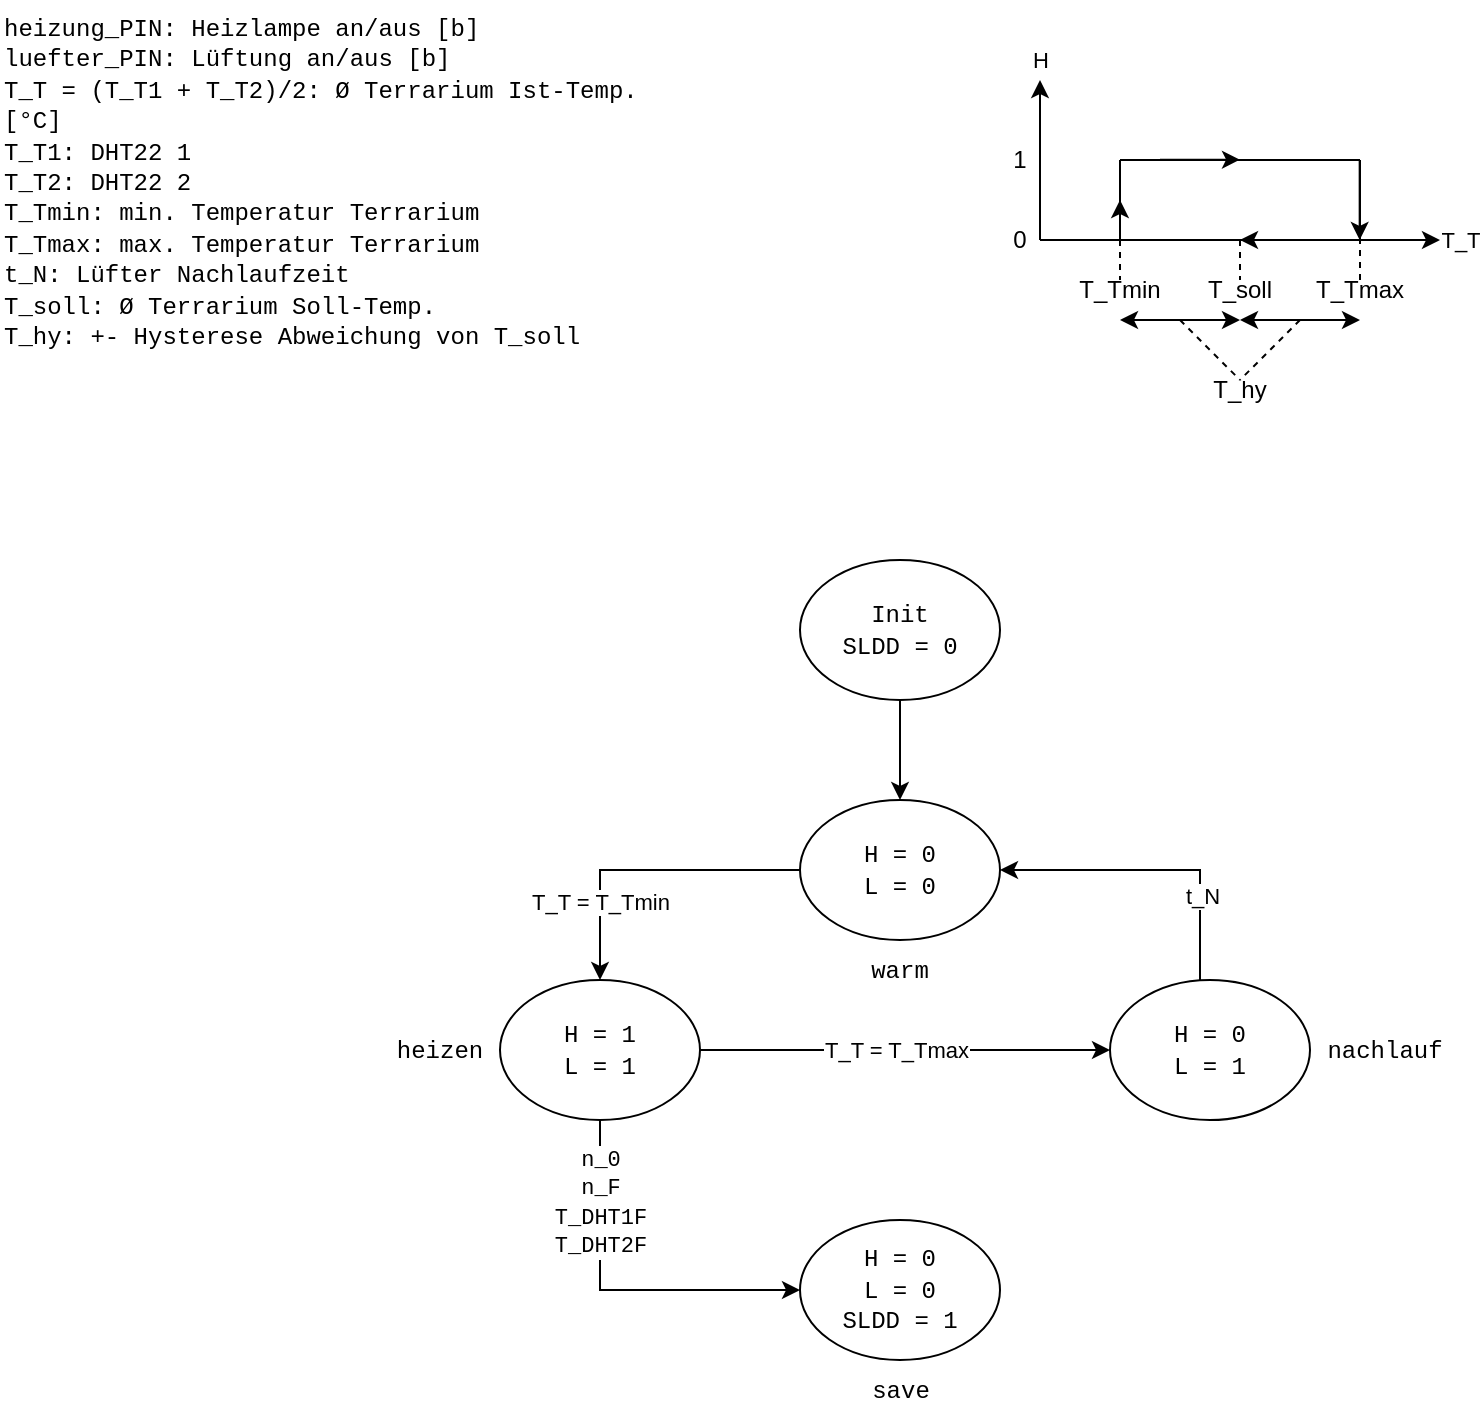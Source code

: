 <mxfile version="23.1.5" type="device" pages="2">
  <diagram name="SW" id="qQ0h7qRIeSpS_6ZMOZwv">
    <mxGraphModel dx="1015" dy="627" grid="1" gridSize="10" guides="1" tooltips="1" connect="1" arrows="1" fold="1" page="1" pageScale="1" pageWidth="827" pageHeight="1169" math="0" shadow="0">
      <root>
        <mxCell id="0" />
        <mxCell id="1" parent="0" />
        <mxCell id="PwPBlcHgElGz16M5GKF_-3" style="edgeStyle=orthogonalEdgeStyle;rounded=0;orthogonalLoop=1;jettySize=auto;html=1;entryX=0.5;entryY=0;entryDx=0;entryDy=0;" parent="1" source="PwPBlcHgElGz16M5GKF_-2" target="PwPBlcHgElGz16M5GKF_-1" edge="1">
          <mxGeometry relative="1" as="geometry" />
        </mxCell>
        <mxCell id="PwPBlcHgElGz16M5GKF_-2" value="&lt;font face=&quot;Courier New&quot;&gt;Init&lt;br&gt;SLDD = 0&lt;/font&gt;&lt;font face=&quot;Courier New&quot;&gt;&lt;br&gt;&lt;/font&gt;" style="ellipse;whiteSpace=wrap;html=1;" parent="1" vertex="1">
          <mxGeometry x="400" y="280" width="100" height="70" as="geometry" />
        </mxCell>
        <mxCell id="PwPBlcHgElGz16M5GKF_-5" value="&lt;font face=&quot;Courier New&quot;&gt;heizung_PIN: Heizlampe an/aus [b]&lt;br&gt;luefter_PIN: Lüftung&amp;nbsp;an/aus&amp;nbsp;[b]&lt;br&gt;T_T = (T_T1 + T_T2)/2:&amp;nbsp;Ø Terrarium Ist-Temp. [°C]&lt;br&gt;T_T1: DHT22 1&lt;br&gt;T_T2: DHT22 2&lt;br&gt;T_Tmin: min. Temperatur Terrarium&lt;br&gt;T_Tmax: max. Temperatur Terrarium&lt;br&gt;t_N: Lüfter Nachlaufzeit&lt;br&gt;T_soll:&amp;nbsp;Ø Terrarium Soll-Temp.&lt;br&gt;T_hy: +- Hysterese Abweichung von T_soll&lt;/font&gt;" style="text;html=1;align=left;verticalAlign=top;whiteSpace=wrap;rounded=0;" parent="1" vertex="1">
          <mxGeometry width="330" height="240" as="geometry" />
        </mxCell>
        <mxCell id="PwPBlcHgElGz16M5GKF_-13" value="" style="group" parent="1" vertex="1" connectable="0">
          <mxGeometry x="385" y="400" width="130" height="100" as="geometry" />
        </mxCell>
        <mxCell id="PwPBlcHgElGz16M5GKF_-1" value="&lt;font face=&quot;Courier New&quot;&gt;H = 0&lt;br&gt;L = 0&lt;/font&gt;" style="ellipse;whiteSpace=wrap;html=1;" parent="PwPBlcHgElGz16M5GKF_-13" vertex="1">
          <mxGeometry x="15" width="100" height="70" as="geometry" />
        </mxCell>
        <mxCell id="PwPBlcHgElGz16M5GKF_-4" value="&lt;font face=&quot;Courier New&quot;&gt;warm&lt;/font&gt;" style="text;html=1;align=center;verticalAlign=middle;whiteSpace=wrap;rounded=0;" parent="PwPBlcHgElGz16M5GKF_-13" vertex="1">
          <mxGeometry y="70" width="130" height="30" as="geometry" />
        </mxCell>
        <mxCell id="PwPBlcHgElGz16M5GKF_-21" style="edgeStyle=orthogonalEdgeStyle;rounded=0;orthogonalLoop=1;jettySize=auto;html=1;entryX=0;entryY=0.5;entryDx=0;entryDy=0;" parent="1" source="PwPBlcHgElGz16M5GKF_-7" target="PwPBlcHgElGz16M5GKF_-15" edge="1">
          <mxGeometry relative="1" as="geometry" />
        </mxCell>
        <mxCell id="PwPBlcHgElGz16M5GKF_-34" value="T_T = T_Tmax" style="edgeLabel;html=1;align=center;verticalAlign=middle;resizable=0;points=[];" parent="PwPBlcHgElGz16M5GKF_-21" vertex="1" connectable="0">
          <mxGeometry x="-0.045" relative="1" as="geometry">
            <mxPoint as="offset" />
          </mxGeometry>
        </mxCell>
        <mxCell id="PwPBlcHgElGz16M5GKF_-22" style="edgeStyle=orthogonalEdgeStyle;rounded=0;orthogonalLoop=1;jettySize=auto;html=1;" parent="1" source="PwPBlcHgElGz16M5GKF_-1" target="PwPBlcHgElGz16M5GKF_-7" edge="1">
          <mxGeometry relative="1" as="geometry" />
        </mxCell>
        <mxCell id="PwPBlcHgElGz16M5GKF_-23" value="T_T = T_Tmin" style="edgeLabel;html=1;align=center;verticalAlign=middle;resizable=0;points=[];" parent="PwPBlcHgElGz16M5GKF_-22" vertex="1" connectable="0">
          <mxGeometry x="0.494" relative="1" as="geometry">
            <mxPoint as="offset" />
          </mxGeometry>
        </mxCell>
        <mxCell id="PwPBlcHgElGz16M5GKF_-25" style="edgeStyle=orthogonalEdgeStyle;rounded=0;orthogonalLoop=1;jettySize=auto;html=1;entryX=1;entryY=0.5;entryDx=0;entryDy=0;" parent="1" source="PwPBlcHgElGz16M5GKF_-15" target="PwPBlcHgElGz16M5GKF_-1" edge="1">
          <mxGeometry relative="1" as="geometry">
            <Array as="points">
              <mxPoint x="600" y="435" />
            </Array>
          </mxGeometry>
        </mxCell>
        <mxCell id="PwPBlcHgElGz16M5GKF_-29" value="t_N" style="edgeLabel;html=1;align=center;verticalAlign=middle;resizable=0;points=[];" parent="PwPBlcHgElGz16M5GKF_-25" vertex="1" connectable="0">
          <mxGeometry x="-0.46" y="-1" relative="1" as="geometry">
            <mxPoint as="offset" />
          </mxGeometry>
        </mxCell>
        <mxCell id="PwPBlcHgElGz16M5GKF_-33" style="edgeStyle=orthogonalEdgeStyle;rounded=0;orthogonalLoop=1;jettySize=auto;html=1;entryX=0;entryY=0.5;entryDx=0;entryDy=0;" parent="1" source="PwPBlcHgElGz16M5GKF_-7" target="PwPBlcHgElGz16M5GKF_-31" edge="1">
          <mxGeometry relative="1" as="geometry">
            <Array as="points">
              <mxPoint x="300" y="645" />
            </Array>
          </mxGeometry>
        </mxCell>
        <mxCell id="PwPBlcHgElGz16M5GKF_-35" value="&lt;font face=&quot;Courier New&quot;&gt;n_0 &lt;br&gt;n_F&lt;br&gt;T_DHT1F&lt;br&gt;T_DHT2F&lt;/font&gt;" style="edgeLabel;html=1;align=center;verticalAlign=middle;resizable=0;points=[];" parent="PwPBlcHgElGz16M5GKF_-33" vertex="1" connectable="0">
          <mxGeometry x="-0.689" y="-1" relative="1" as="geometry">
            <mxPoint x="1" y="12" as="offset" />
          </mxGeometry>
        </mxCell>
        <mxCell id="PwPBlcHgElGz16M5GKF_-7" value="&lt;font face=&quot;Courier New&quot;&gt;H = 1&lt;br&gt;L = 1&lt;/font&gt;" style="ellipse;whiteSpace=wrap;html=1;" parent="1" vertex="1">
          <mxGeometry x="250" y="490" width="100" height="70" as="geometry" />
        </mxCell>
        <mxCell id="PwPBlcHgElGz16M5GKF_-8" value="&lt;font face=&quot;Courier New&quot;&gt;heizen&lt;/font&gt;" style="text;html=1;align=center;verticalAlign=middle;whiteSpace=wrap;rounded=0;" parent="1" vertex="1">
          <mxGeometry x="190" y="510" width="60" height="30" as="geometry" />
        </mxCell>
        <mxCell id="PwPBlcHgElGz16M5GKF_-15" value="&lt;font face=&quot;Courier New&quot;&gt;H = 0&lt;br&gt;L = 1&lt;/font&gt;" style="ellipse;whiteSpace=wrap;html=1;" parent="1" vertex="1">
          <mxGeometry x="555" y="490" width="100" height="70" as="geometry" />
        </mxCell>
        <mxCell id="PwPBlcHgElGz16M5GKF_-16" value="&lt;font face=&quot;Courier New&quot;&gt;nachlauf&lt;/font&gt;" style="text;html=1;align=center;verticalAlign=middle;whiteSpace=wrap;rounded=0;" parent="1" vertex="1">
          <mxGeometry x="655" y="510" width="75" height="30" as="geometry" />
        </mxCell>
        <mxCell id="PwPBlcHgElGz16M5GKF_-36" value="" style="endArrow=classic;html=1;rounded=0;" parent="1" edge="1">
          <mxGeometry width="50" height="50" relative="1" as="geometry">
            <mxPoint x="520" y="120" as="sourcePoint" />
            <mxPoint x="520" y="40" as="targetPoint" />
          </mxGeometry>
        </mxCell>
        <mxCell id="PwPBlcHgElGz16M5GKF_-38" value="H" style="edgeLabel;html=1;align=center;verticalAlign=middle;resizable=0;points=[];" parent="PwPBlcHgElGz16M5GKF_-36" vertex="1" connectable="0">
          <mxGeometry x="0.702" y="-1" relative="1" as="geometry">
            <mxPoint x="-1" y="-22" as="offset" />
          </mxGeometry>
        </mxCell>
        <mxCell id="PwPBlcHgElGz16M5GKF_-37" value="" style="endArrow=classic;html=1;rounded=0;" parent="1" edge="1">
          <mxGeometry width="50" height="50" relative="1" as="geometry">
            <mxPoint x="520" y="120" as="sourcePoint" />
            <mxPoint x="720" y="120" as="targetPoint" />
          </mxGeometry>
        </mxCell>
        <mxCell id="PwPBlcHgElGz16M5GKF_-39" value="T_T" style="edgeLabel;html=1;align=center;verticalAlign=middle;resizable=0;points=[];" parent="PwPBlcHgElGz16M5GKF_-37" vertex="1" connectable="0">
          <mxGeometry x="0.857" relative="1" as="geometry">
            <mxPoint x="24" as="offset" />
          </mxGeometry>
        </mxCell>
        <mxCell id="PwPBlcHgElGz16M5GKF_-40" value="" style="endArrow=none;html=1;rounded=0;" parent="1" edge="1">
          <mxGeometry width="50" height="50" relative="1" as="geometry">
            <mxPoint x="560" y="120" as="sourcePoint" />
            <mxPoint x="560" y="80" as="targetPoint" />
          </mxGeometry>
        </mxCell>
        <mxCell id="PwPBlcHgElGz16M5GKF_-41" value="" style="endArrow=none;html=1;rounded=0;" parent="1" edge="1">
          <mxGeometry width="50" height="50" relative="1" as="geometry">
            <mxPoint x="560" y="80" as="sourcePoint" />
            <mxPoint x="680" y="80" as="targetPoint" />
          </mxGeometry>
        </mxCell>
        <mxCell id="PwPBlcHgElGz16M5GKF_-42" value="" style="endArrow=none;html=1;rounded=0;" parent="1" edge="1">
          <mxGeometry width="50" height="50" relative="1" as="geometry">
            <mxPoint x="680" y="80" as="sourcePoint" />
            <mxPoint x="680" y="120" as="targetPoint" />
          </mxGeometry>
        </mxCell>
        <mxCell id="PwPBlcHgElGz16M5GKF_-44" value="" style="endArrow=classic;html=1;rounded=0;" parent="1" edge="1">
          <mxGeometry width="50" height="50" relative="1" as="geometry">
            <mxPoint x="560" y="120" as="sourcePoint" />
            <mxPoint x="560" y="100" as="targetPoint" />
          </mxGeometry>
        </mxCell>
        <mxCell id="PwPBlcHgElGz16M5GKF_-45" value="" style="endArrow=classic;html=1;rounded=0;" parent="1" edge="1">
          <mxGeometry width="50" height="50" relative="1" as="geometry">
            <mxPoint x="679.83" y="80" as="sourcePoint" />
            <mxPoint x="679.83" y="120" as="targetPoint" />
            <Array as="points">
              <mxPoint x="679.83" y="100" />
            </Array>
          </mxGeometry>
        </mxCell>
        <mxCell id="PwPBlcHgElGz16M5GKF_-46" value="0" style="text;html=1;align=center;verticalAlign=middle;whiteSpace=wrap;rounded=0;" parent="1" vertex="1">
          <mxGeometry x="500" y="110" width="20" height="20" as="geometry" />
        </mxCell>
        <mxCell id="PwPBlcHgElGz16M5GKF_-47" value="T_Tmax" style="text;html=1;align=center;verticalAlign=middle;whiteSpace=wrap;rounded=0;" parent="1" vertex="1">
          <mxGeometry x="650" y="140" width="60" height="10" as="geometry" />
        </mxCell>
        <mxCell id="PwPBlcHgElGz16M5GKF_-48" value="T_Tmin" style="text;html=1;align=center;verticalAlign=middle;whiteSpace=wrap;rounded=0;" parent="1" vertex="1">
          <mxGeometry x="530" y="140" width="60" height="10" as="geometry" />
        </mxCell>
        <mxCell id="PwPBlcHgElGz16M5GKF_-49" value="1" style="text;html=1;align=center;verticalAlign=middle;whiteSpace=wrap;rounded=0;" parent="1" vertex="1">
          <mxGeometry x="500" y="70" width="20" height="20" as="geometry" />
        </mxCell>
        <mxCell id="PwPBlcHgElGz16M5GKF_-52" value="" style="endArrow=classic;html=1;rounded=0;" parent="1" edge="1">
          <mxGeometry width="50" height="50" relative="1" as="geometry">
            <mxPoint x="660" y="120" as="sourcePoint" />
            <mxPoint x="620" y="120" as="targetPoint" />
          </mxGeometry>
        </mxCell>
        <mxCell id="PwPBlcHgElGz16M5GKF_-53" value="" style="endArrow=classic;html=1;rounded=0;" parent="1" edge="1">
          <mxGeometry width="50" height="50" relative="1" as="geometry">
            <mxPoint x="580" y="79.83" as="sourcePoint" />
            <mxPoint x="620" y="79.83" as="targetPoint" />
          </mxGeometry>
        </mxCell>
        <mxCell id="PwPBlcHgElGz16M5GKF_-54" value="T_soll" style="text;html=1;align=center;verticalAlign=middle;whiteSpace=wrap;rounded=0;" parent="1" vertex="1">
          <mxGeometry x="590" y="140" width="60" height="10" as="geometry" />
        </mxCell>
        <mxCell id="PwPBlcHgElGz16M5GKF_-56" value="" style="endArrow=none;dashed=1;html=1;rounded=0;entryX=0.5;entryY=0;entryDx=0;entryDy=0;" parent="1" target="PwPBlcHgElGz16M5GKF_-48" edge="1">
          <mxGeometry width="50" height="50" relative="1" as="geometry">
            <mxPoint x="560" y="120" as="sourcePoint" />
            <mxPoint x="640" y="70" as="targetPoint" />
          </mxGeometry>
        </mxCell>
        <mxCell id="PwPBlcHgElGz16M5GKF_-57" value="" style="endArrow=none;dashed=1;html=1;rounded=0;exitX=0.5;exitY=0;exitDx=0;exitDy=0;" parent="1" source="PwPBlcHgElGz16M5GKF_-47" edge="1">
          <mxGeometry width="50" height="50" relative="1" as="geometry">
            <mxPoint x="630" y="120" as="sourcePoint" />
            <mxPoint x="680" y="120" as="targetPoint" />
          </mxGeometry>
        </mxCell>
        <mxCell id="PwPBlcHgElGz16M5GKF_-58" value="" style="endArrow=none;dashed=1;html=1;rounded=0;entryX=0.5;entryY=0;entryDx=0;entryDy=0;" parent="1" target="PwPBlcHgElGz16M5GKF_-54" edge="1">
          <mxGeometry width="50" height="50" relative="1" as="geometry">
            <mxPoint x="620" y="120" as="sourcePoint" />
            <mxPoint x="640" y="70" as="targetPoint" />
          </mxGeometry>
        </mxCell>
        <mxCell id="PwPBlcHgElGz16M5GKF_-59" value="" style="endArrow=classic;startArrow=classic;html=1;rounded=0;" parent="1" edge="1">
          <mxGeometry width="50" height="50" relative="1" as="geometry">
            <mxPoint x="560" y="160" as="sourcePoint" />
            <mxPoint x="620" y="160" as="targetPoint" />
          </mxGeometry>
        </mxCell>
        <mxCell id="PwPBlcHgElGz16M5GKF_-60" value="" style="endArrow=classic;startArrow=classic;html=1;rounded=0;" parent="1" edge="1">
          <mxGeometry width="50" height="50" relative="1" as="geometry">
            <mxPoint x="620" y="160" as="sourcePoint" />
            <mxPoint x="680" y="160" as="targetPoint" />
          </mxGeometry>
        </mxCell>
        <mxCell id="PwPBlcHgElGz16M5GKF_-61" value="T_hy" style="text;html=1;align=center;verticalAlign=middle;whiteSpace=wrap;rounded=0;" parent="1" vertex="1">
          <mxGeometry x="590" y="190" width="60" height="10" as="geometry" />
        </mxCell>
        <mxCell id="PwPBlcHgElGz16M5GKF_-63" value="" style="endArrow=none;dashed=1;html=1;rounded=0;entryX=0.5;entryY=0;entryDx=0;entryDy=0;" parent="1" target="PwPBlcHgElGz16M5GKF_-61" edge="1">
          <mxGeometry width="50" height="50" relative="1" as="geometry">
            <mxPoint x="590" y="160" as="sourcePoint" />
            <mxPoint x="620" y="150" as="targetPoint" />
          </mxGeometry>
        </mxCell>
        <mxCell id="PwPBlcHgElGz16M5GKF_-64" value="" style="endArrow=none;dashed=1;html=1;rounded=0;entryX=0.5;entryY=0;entryDx=0;entryDy=0;" parent="1" target="PwPBlcHgElGz16M5GKF_-61" edge="1">
          <mxGeometry width="50" height="50" relative="1" as="geometry">
            <mxPoint x="650" y="160" as="sourcePoint" />
            <mxPoint x="630" y="190" as="targetPoint" />
          </mxGeometry>
        </mxCell>
        <mxCell id="PwPBlcHgElGz16M5GKF_-66" value="" style="group" parent="1" vertex="1" connectable="0">
          <mxGeometry x="400" y="610" width="100" height="100" as="geometry" />
        </mxCell>
        <mxCell id="PwPBlcHgElGz16M5GKF_-31" value="&lt;font face=&quot;Courier New&quot;&gt;H = 0&lt;br&gt;L = 0&lt;br&gt;SLDD = 1&lt;br&gt;&lt;/font&gt;" style="ellipse;whiteSpace=wrap;html=1;" parent="PwPBlcHgElGz16M5GKF_-66" vertex="1">
          <mxGeometry width="100" height="70" as="geometry" />
        </mxCell>
        <mxCell id="PwPBlcHgElGz16M5GKF_-32" value="&lt;font face=&quot;Courier New&quot;&gt;save&lt;/font&gt;" style="text;html=1;align=center;verticalAlign=middle;whiteSpace=wrap;rounded=0;" parent="PwPBlcHgElGz16M5GKF_-66" vertex="1">
          <mxGeometry x="27.5" y="70" width="45" height="30" as="geometry" />
        </mxCell>
      </root>
    </mxGraphModel>
  </diagram>
  <diagram id="r1v8HVKISo4vJ2GbiJqr" name="HW">
    <mxGraphModel dx="1892" dy="751" grid="1" gridSize="10" guides="1" tooltips="1" connect="1" arrows="1" fold="1" page="1" pageScale="1" pageWidth="827" pageHeight="1169" math="0" shadow="0">
      <root>
        <mxCell id="0" />
        <mxCell id="1" parent="0" />
        <mxCell id="1H8dUID3gtqFZ6A-QdOE-1" value="" style="rounded=0;whiteSpace=wrap;html=1;rotation=90;" vertex="1" parent="1">
          <mxGeometry x="512" y="125" width="40" height="20" as="geometry" />
        </mxCell>
        <mxCell id="1H8dUID3gtqFZ6A-QdOE-2" value="&lt;font face=&quot;Courier New&quot;&gt;R_L1 = 10 kOhm&lt;/font&gt;" style="text;html=1;align=left;verticalAlign=middle;whiteSpace=wrap;rounded=0;" vertex="1" parent="1">
          <mxGeometry x="542" y="120" width="108" height="30" as="geometry" />
        </mxCell>
        <mxCell id="M_YgKb-dHXjge2CP-YI5-1" value="" style="rounded=0;whiteSpace=wrap;html=1;rotation=-180;" vertex="1" parent="1">
          <mxGeometry x="425" y="190" width="40" height="20" as="geometry" />
        </mxCell>
        <mxCell id="M_YgKb-dHXjge2CP-YI5-2" value="&lt;font face=&quot;Courier New&quot;&gt;R_B1 = 4,7 kOhm&lt;/font&gt;" style="text;html=1;align=left;verticalAlign=middle;whiteSpace=wrap;rounded=0;" vertex="1" parent="1">
          <mxGeometry x="390" y="170" width="120" height="20" as="geometry" />
        </mxCell>
        <mxCell id="M_YgKb-dHXjge2CP-YI5-3" value="" style="verticalLabelPosition=bottom;shadow=0;dashed=0;align=center;html=1;verticalAlign=top;shape=mxgraph.electrical.transistors.npn_transistor_1;" vertex="1" parent="1">
          <mxGeometry x="505" y="180" width="40" height="40" as="geometry" />
        </mxCell>
        <mxCell id="M_YgKb-dHXjge2CP-YI5-4" style="edgeStyle=orthogonalEdgeStyle;rounded=0;orthogonalLoop=1;jettySize=auto;html=1;entryX=0;entryY=0.5;entryDx=0;entryDy=0;entryPerimeter=0;endArrow=none;endFill=0;" edge="1" parent="1" source="M_YgKb-dHXjge2CP-YI5-1" target="M_YgKb-dHXjge2CP-YI5-3">
          <mxGeometry relative="1" as="geometry" />
        </mxCell>
        <mxCell id="M_YgKb-dHXjge2CP-YI5-5" style="edgeStyle=orthogonalEdgeStyle;rounded=0;orthogonalLoop=1;jettySize=auto;html=1;entryX=0.7;entryY=0;entryDx=0;entryDy=0;entryPerimeter=0;endArrow=none;endFill=0;" edge="1" parent="1" source="1H8dUID3gtqFZ6A-QdOE-1" target="M_YgKb-dHXjge2CP-YI5-3">
          <mxGeometry relative="1" as="geometry" />
        </mxCell>
        <mxCell id="M_YgKb-dHXjge2CP-YI5-6" value="" style="pointerEvents=1;verticalLabelPosition=bottom;shadow=0;dashed=0;align=center;html=1;verticalAlign=top;shape=mxgraph.electrical.signal_sources.signal_ground;" vertex="1" parent="1">
          <mxGeometry x="517" y="240" width="30" height="30" as="geometry" />
        </mxCell>
        <mxCell id="M_YgKb-dHXjge2CP-YI5-7" style="edgeStyle=orthogonalEdgeStyle;rounded=0;orthogonalLoop=1;jettySize=auto;html=1;exitX=0.7;exitY=1;exitDx=0;exitDy=0;exitPerimeter=0;entryX=0.5;entryY=0;entryDx=0;entryDy=0;entryPerimeter=0;endArrow=none;endFill=0;" edge="1" parent="1" source="M_YgKb-dHXjge2CP-YI5-3" target="M_YgKb-dHXjge2CP-YI5-6">
          <mxGeometry relative="1" as="geometry" />
        </mxCell>
        <mxCell id="M_YgKb-dHXjge2CP-YI5-10" style="edgeStyle=orthogonalEdgeStyle;rounded=0;orthogonalLoop=1;jettySize=auto;html=1;exitX=0;exitY=0.5;exitDx=0;exitDy=0;endArrow=oval;endFill=1;entryX=0.7;entryY=0;entryDx=0;entryDy=0;entryPerimeter=0;" edge="1" parent="1">
          <mxGeometry relative="1" as="geometry">
            <mxPoint x="532.273" y="170" as="targetPoint" />
            <mxPoint x="599" y="170" as="sourcePoint" />
            <Array as="points">
              <mxPoint x="585" y="170" />
              <mxPoint x="585" y="170" />
            </Array>
          </mxGeometry>
        </mxCell>
        <mxCell id="M_YgKb-dHXjge2CP-YI5-9" value="R1" style="whiteSpace=wrap;html=1;aspect=fixed;fontFamily=Courier New;" vertex="1" parent="1">
          <mxGeometry x="599" y="150" width="45" height="45" as="geometry" />
        </mxCell>
        <mxCell id="M_YgKb-dHXjge2CP-YI5-44" value="" style="rounded=0;whiteSpace=wrap;html=1;rotation=90;" vertex="1" parent="1">
          <mxGeometry x="512" y="295" width="40" height="20" as="geometry" />
        </mxCell>
        <mxCell id="M_YgKb-dHXjge2CP-YI5-45" value="&lt;font face=&quot;Courier New&quot;&gt;R_L2 = 10 kOhm&lt;/font&gt;" style="text;html=1;align=left;verticalAlign=middle;whiteSpace=wrap;rounded=0;" vertex="1" parent="1">
          <mxGeometry x="542" y="290" width="108" height="30" as="geometry" />
        </mxCell>
        <mxCell id="M_YgKb-dHXjge2CP-YI5-46" value="" style="rounded=0;whiteSpace=wrap;html=1;rotation=-180;" vertex="1" parent="1">
          <mxGeometry x="425" y="360" width="40" height="20" as="geometry" />
        </mxCell>
        <mxCell id="M_YgKb-dHXjge2CP-YI5-47" value="&lt;font face=&quot;Courier New&quot;&gt;R_B2 = 4,7 kOhm&lt;/font&gt;" style="text;html=1;align=left;verticalAlign=middle;whiteSpace=wrap;rounded=0;" vertex="1" parent="1">
          <mxGeometry x="390" y="340" width="120" height="20" as="geometry" />
        </mxCell>
        <mxCell id="M_YgKb-dHXjge2CP-YI5-48" value="" style="verticalLabelPosition=bottom;shadow=0;dashed=0;align=center;html=1;verticalAlign=top;shape=mxgraph.electrical.transistors.npn_transistor_1;" vertex="1" parent="1">
          <mxGeometry x="505" y="350" width="40" height="40" as="geometry" />
        </mxCell>
        <mxCell id="M_YgKb-dHXjge2CP-YI5-49" style="edgeStyle=orthogonalEdgeStyle;rounded=0;orthogonalLoop=1;jettySize=auto;html=1;entryX=0;entryY=0.5;entryDx=0;entryDy=0;entryPerimeter=0;endArrow=none;endFill=0;" edge="1" parent="1" source="M_YgKb-dHXjge2CP-YI5-46" target="M_YgKb-dHXjge2CP-YI5-48">
          <mxGeometry relative="1" as="geometry" />
        </mxCell>
        <mxCell id="M_YgKb-dHXjge2CP-YI5-50" style="edgeStyle=orthogonalEdgeStyle;rounded=0;orthogonalLoop=1;jettySize=auto;html=1;entryX=0.7;entryY=0;entryDx=0;entryDy=0;entryPerimeter=0;endArrow=none;endFill=0;" edge="1" parent="1" source="M_YgKb-dHXjge2CP-YI5-44" target="M_YgKb-dHXjge2CP-YI5-48">
          <mxGeometry relative="1" as="geometry" />
        </mxCell>
        <mxCell id="M_YgKb-dHXjge2CP-YI5-51" value="" style="pointerEvents=1;verticalLabelPosition=bottom;shadow=0;dashed=0;align=center;html=1;verticalAlign=top;shape=mxgraph.electrical.signal_sources.signal_ground;" vertex="1" parent="1">
          <mxGeometry x="517" y="410" width="30" height="30" as="geometry" />
        </mxCell>
        <mxCell id="M_YgKb-dHXjge2CP-YI5-52" style="edgeStyle=orthogonalEdgeStyle;rounded=0;orthogonalLoop=1;jettySize=auto;html=1;exitX=0.7;exitY=1;exitDx=0;exitDy=0;exitPerimeter=0;entryX=0.5;entryY=0;entryDx=0;entryDy=0;entryPerimeter=0;endArrow=none;endFill=0;" edge="1" parent="1" source="M_YgKb-dHXjge2CP-YI5-48" target="M_YgKb-dHXjge2CP-YI5-51">
          <mxGeometry relative="1" as="geometry" />
        </mxCell>
        <mxCell id="M_YgKb-dHXjge2CP-YI5-53" style="edgeStyle=orthogonalEdgeStyle;rounded=0;orthogonalLoop=1;jettySize=auto;html=1;exitX=0;exitY=0.5;exitDx=0;exitDy=0;endArrow=oval;endFill=1;entryX=0.7;entryY=0;entryDx=0;entryDy=0;entryPerimeter=0;" edge="1" parent="1">
          <mxGeometry relative="1" as="geometry">
            <mxPoint x="532.273" y="340" as="targetPoint" />
            <mxPoint x="599" y="340" as="sourcePoint" />
            <Array as="points">
              <mxPoint x="585" y="340" />
              <mxPoint x="585" y="340" />
            </Array>
          </mxGeometry>
        </mxCell>
        <mxCell id="M_YgKb-dHXjge2CP-YI5-54" value="R2" style="whiteSpace=wrap;html=1;aspect=fixed;fontFamily=Courier New;" vertex="1" parent="1">
          <mxGeometry x="599" y="320" width="45" height="45" as="geometry" />
        </mxCell>
        <mxCell id="M_YgKb-dHXjge2CP-YI5-55" value="" style="rounded=0;whiteSpace=wrap;html=1;rotation=90;" vertex="1" parent="1">
          <mxGeometry x="512" y="465" width="40" height="20" as="geometry" />
        </mxCell>
        <mxCell id="M_YgKb-dHXjge2CP-YI5-56" value="&lt;font face=&quot;Courier New&quot;&gt;R_L3 = 10 kOhm&lt;/font&gt;" style="text;html=1;align=left;verticalAlign=middle;whiteSpace=wrap;rounded=0;" vertex="1" parent="1">
          <mxGeometry x="542" y="460" width="108" height="30" as="geometry" />
        </mxCell>
        <mxCell id="M_YgKb-dHXjge2CP-YI5-57" value="" style="rounded=0;whiteSpace=wrap;html=1;rotation=-180;" vertex="1" parent="1">
          <mxGeometry x="425" y="530" width="40" height="20" as="geometry" />
        </mxCell>
        <mxCell id="M_YgKb-dHXjge2CP-YI5-58" value="&lt;font face=&quot;Courier New&quot;&gt;R_B3 = 4,7 kOhm&lt;/font&gt;" style="text;html=1;align=left;verticalAlign=middle;whiteSpace=wrap;rounded=0;" vertex="1" parent="1">
          <mxGeometry x="390" y="510" width="120" height="20" as="geometry" />
        </mxCell>
        <mxCell id="M_YgKb-dHXjge2CP-YI5-59" value="" style="verticalLabelPosition=bottom;shadow=0;dashed=0;align=center;html=1;verticalAlign=top;shape=mxgraph.electrical.transistors.npn_transistor_1;" vertex="1" parent="1">
          <mxGeometry x="505" y="520" width="40" height="40" as="geometry" />
        </mxCell>
        <mxCell id="M_YgKb-dHXjge2CP-YI5-60" style="edgeStyle=orthogonalEdgeStyle;rounded=0;orthogonalLoop=1;jettySize=auto;html=1;entryX=0;entryY=0.5;entryDx=0;entryDy=0;entryPerimeter=0;endArrow=none;endFill=0;" edge="1" parent="1" source="M_YgKb-dHXjge2CP-YI5-57" target="M_YgKb-dHXjge2CP-YI5-59">
          <mxGeometry relative="1" as="geometry" />
        </mxCell>
        <mxCell id="M_YgKb-dHXjge2CP-YI5-61" style="edgeStyle=orthogonalEdgeStyle;rounded=0;orthogonalLoop=1;jettySize=auto;html=1;entryX=0.7;entryY=0;entryDx=0;entryDy=0;entryPerimeter=0;endArrow=none;endFill=0;" edge="1" parent="1" source="M_YgKb-dHXjge2CP-YI5-55" target="M_YgKb-dHXjge2CP-YI5-59">
          <mxGeometry relative="1" as="geometry" />
        </mxCell>
        <mxCell id="M_YgKb-dHXjge2CP-YI5-62" value="" style="pointerEvents=1;verticalLabelPosition=bottom;shadow=0;dashed=0;align=center;html=1;verticalAlign=top;shape=mxgraph.electrical.signal_sources.signal_ground;" vertex="1" parent="1">
          <mxGeometry x="517" y="580" width="30" height="30" as="geometry" />
        </mxCell>
        <mxCell id="M_YgKb-dHXjge2CP-YI5-63" style="edgeStyle=orthogonalEdgeStyle;rounded=0;orthogonalLoop=1;jettySize=auto;html=1;exitX=0.7;exitY=1;exitDx=0;exitDy=0;exitPerimeter=0;entryX=0.5;entryY=0;entryDx=0;entryDy=0;entryPerimeter=0;endArrow=none;endFill=0;" edge="1" parent="1" source="M_YgKb-dHXjge2CP-YI5-59" target="M_YgKb-dHXjge2CP-YI5-62">
          <mxGeometry relative="1" as="geometry" />
        </mxCell>
        <mxCell id="M_YgKb-dHXjge2CP-YI5-64" style="edgeStyle=orthogonalEdgeStyle;rounded=0;orthogonalLoop=1;jettySize=auto;html=1;exitX=0;exitY=0.5;exitDx=0;exitDy=0;endArrow=oval;endFill=1;entryX=0.7;entryY=0;entryDx=0;entryDy=0;entryPerimeter=0;" edge="1" parent="1">
          <mxGeometry relative="1" as="geometry">
            <mxPoint x="532.273" y="510" as="targetPoint" />
            <mxPoint x="599" y="510" as="sourcePoint" />
            <Array as="points">
              <mxPoint x="585" y="510" />
              <mxPoint x="585" y="510" />
            </Array>
          </mxGeometry>
        </mxCell>
        <mxCell id="M_YgKb-dHXjge2CP-YI5-65" value="R3" style="whiteSpace=wrap;html=1;aspect=fixed;fontFamily=Courier New;" vertex="1" parent="1">
          <mxGeometry x="599" y="490" width="45" height="45" as="geometry" />
        </mxCell>
        <mxCell id="M_YgKb-dHXjge2CP-YI5-66" value="" style="rounded=0;whiteSpace=wrap;html=1;rotation=90;" vertex="1" parent="1">
          <mxGeometry x="512" y="635" width="40" height="20" as="geometry" />
        </mxCell>
        <mxCell id="M_YgKb-dHXjge2CP-YI5-67" value="&lt;font face=&quot;Courier New&quot;&gt;R_L4 = 10 kOhm&lt;/font&gt;" style="text;html=1;align=left;verticalAlign=middle;whiteSpace=wrap;rounded=0;" vertex="1" parent="1">
          <mxGeometry x="542" y="630" width="108" height="30" as="geometry" />
        </mxCell>
        <mxCell id="M_YgKb-dHXjge2CP-YI5-68" value="" style="rounded=0;whiteSpace=wrap;html=1;rotation=-180;" vertex="1" parent="1">
          <mxGeometry x="425" y="700" width="40" height="20" as="geometry" />
        </mxCell>
        <mxCell id="M_YgKb-dHXjge2CP-YI5-69" value="&lt;font face=&quot;Courier New&quot;&gt;R_B4 = 4,7 kOhm&lt;/font&gt;" style="text;html=1;align=left;verticalAlign=middle;whiteSpace=wrap;rounded=0;" vertex="1" parent="1">
          <mxGeometry x="390" y="680" width="120" height="20" as="geometry" />
        </mxCell>
        <mxCell id="M_YgKb-dHXjge2CP-YI5-70" value="" style="verticalLabelPosition=bottom;shadow=0;dashed=0;align=center;html=1;verticalAlign=top;shape=mxgraph.electrical.transistors.npn_transistor_1;" vertex="1" parent="1">
          <mxGeometry x="505" y="690" width="40" height="40" as="geometry" />
        </mxCell>
        <mxCell id="M_YgKb-dHXjge2CP-YI5-71" style="edgeStyle=orthogonalEdgeStyle;rounded=0;orthogonalLoop=1;jettySize=auto;html=1;entryX=0;entryY=0.5;entryDx=0;entryDy=0;entryPerimeter=0;endArrow=none;endFill=0;" edge="1" parent="1" source="M_YgKb-dHXjge2CP-YI5-68" target="M_YgKb-dHXjge2CP-YI5-70">
          <mxGeometry relative="1" as="geometry" />
        </mxCell>
        <mxCell id="M_YgKb-dHXjge2CP-YI5-72" style="edgeStyle=orthogonalEdgeStyle;rounded=0;orthogonalLoop=1;jettySize=auto;html=1;entryX=0.7;entryY=0;entryDx=0;entryDy=0;entryPerimeter=0;endArrow=none;endFill=0;" edge="1" parent="1" source="M_YgKb-dHXjge2CP-YI5-66" target="M_YgKb-dHXjge2CP-YI5-70">
          <mxGeometry relative="1" as="geometry" />
        </mxCell>
        <mxCell id="M_YgKb-dHXjge2CP-YI5-73" value="" style="pointerEvents=1;verticalLabelPosition=bottom;shadow=0;dashed=0;align=center;html=1;verticalAlign=top;shape=mxgraph.electrical.signal_sources.signal_ground;" vertex="1" parent="1">
          <mxGeometry x="517" y="750" width="30" height="30" as="geometry" />
        </mxCell>
        <mxCell id="M_YgKb-dHXjge2CP-YI5-74" style="edgeStyle=orthogonalEdgeStyle;rounded=0;orthogonalLoop=1;jettySize=auto;html=1;exitX=0.7;exitY=1;exitDx=0;exitDy=0;exitPerimeter=0;entryX=0.5;entryY=0;entryDx=0;entryDy=0;entryPerimeter=0;endArrow=none;endFill=0;" edge="1" parent="1" source="M_YgKb-dHXjge2CP-YI5-70" target="M_YgKb-dHXjge2CP-YI5-73">
          <mxGeometry relative="1" as="geometry" />
        </mxCell>
        <mxCell id="M_YgKb-dHXjge2CP-YI5-75" style="edgeStyle=orthogonalEdgeStyle;rounded=0;orthogonalLoop=1;jettySize=auto;html=1;exitX=0;exitY=0.5;exitDx=0;exitDy=0;endArrow=oval;endFill=1;entryX=0.7;entryY=0;entryDx=0;entryDy=0;entryPerimeter=0;" edge="1" parent="1">
          <mxGeometry relative="1" as="geometry">
            <mxPoint x="532.273" y="680" as="targetPoint" />
            <mxPoint x="599" y="680" as="sourcePoint" />
            <Array as="points">
              <mxPoint x="585" y="680" />
              <mxPoint x="585" y="680" />
            </Array>
          </mxGeometry>
        </mxCell>
        <mxCell id="M_YgKb-dHXjge2CP-YI5-76" value="R4" style="whiteSpace=wrap;html=1;aspect=fixed;fontFamily=Courier New;" vertex="1" parent="1">
          <mxGeometry x="599" y="660" width="45" height="45" as="geometry" />
        </mxCell>
        <mxCell id="M_YgKb-dHXjge2CP-YI5-78" value="&lt;font face=&quot;Courier New&quot;&gt;ESP 8266&lt;br&gt;Node MCU&lt;/font&gt;" style="rounded=0;whiteSpace=wrap;html=1;verticalAlign=top;align=center;" vertex="1" parent="1">
          <mxGeometry x="150" y="470" width="130" height="190" as="geometry" />
        </mxCell>
        <mxCell id="M_YgKb-dHXjge2CP-YI5-79" value="" style="rounded=0;whiteSpace=wrap;html=1;" vertex="1" parent="1">
          <mxGeometry x="250" y="470" width="30" height="30" as="geometry" />
        </mxCell>
        <mxCell id="M_YgKb-dHXjge2CP-YI5-80" value="" style="rounded=0;whiteSpace=wrap;html=1;" vertex="1" parent="1">
          <mxGeometry x="250" y="500" width="30" height="30" as="geometry" />
        </mxCell>
        <mxCell id="M_YgKb-dHXjge2CP-YI5-81" value="" style="rounded=0;whiteSpace=wrap;html=1;" vertex="1" parent="1">
          <mxGeometry x="250" y="530" width="30" height="30" as="geometry" />
        </mxCell>
        <mxCell id="M_YgKb-dHXjge2CP-YI5-82" value="" style="rounded=0;whiteSpace=wrap;html=1;" vertex="1" parent="1">
          <mxGeometry x="250" y="560" width="30" height="30" as="geometry" />
        </mxCell>
        <mxCell id="M_YgKb-dHXjge2CP-YI5-83" value="" style="rounded=0;whiteSpace=wrap;html=1;" vertex="1" parent="1">
          <mxGeometry x="150" y="470" width="30" height="30" as="geometry" />
        </mxCell>
        <mxCell id="TK5dVDkp19h0VrsVC2rk-5" style="edgeStyle=orthogonalEdgeStyle;rounded=0;orthogonalLoop=1;jettySize=auto;html=1;exitX=1;exitY=0.8;exitDx=0;exitDy=0;entryX=0;entryY=0.5;entryDx=0;entryDy=0;endArrow=none;endFill=0;" edge="1" parent="1">
          <mxGeometry relative="1" as="geometry">
            <mxPoint x="64" y="485.4" as="sourcePoint" />
            <mxPoint x="150" y="484" as="targetPoint" />
            <Array as="points">
              <mxPoint x="108" y="485" />
              <mxPoint x="150" y="486" />
            </Array>
          </mxGeometry>
        </mxCell>
        <mxCell id="M_YgKb-dHXjge2CP-YI5-86" value="" style="pointerEvents=1;verticalLabelPosition=bottom;shadow=0;dashed=0;align=center;html=1;verticalAlign=top;shape=mxgraph.electrical.electro-mechanical.manualSwitch2;elSwitchState=off;" vertex="1" parent="1">
          <mxGeometry x="-11" y="468" width="75" height="18" as="geometry" />
        </mxCell>
        <mxCell id="TK5dVDkp19h0VrsVC2rk-1" value="" style="pointerEvents=1;verticalLabelPosition=bottom;shadow=0;dashed=0;align=center;html=1;verticalAlign=top;shape=mxgraph.electrical.signal_sources.signal_ground;" vertex="1" parent="1">
          <mxGeometry x="-60" y="546" width="30" height="30" as="geometry" />
        </mxCell>
        <mxCell id="TK5dVDkp19h0VrsVC2rk-4" style="edgeStyle=orthogonalEdgeStyle;rounded=0;orthogonalLoop=1;jettySize=auto;html=1;entryX=0.5;entryY=0;entryDx=0;entryDy=0;entryPerimeter=0;endArrow=none;endFill=0;startArrow=oval;startFill=1;" edge="1" parent="1" target="TK5dVDkp19h0VrsVC2rk-1">
          <mxGeometry relative="1" as="geometry">
            <mxPoint x="-10" y="486" as="sourcePoint" />
          </mxGeometry>
        </mxCell>
      </root>
    </mxGraphModel>
  </diagram>
</mxfile>
